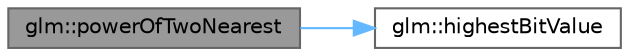 digraph "glm::powerOfTwoNearest"
{
 // LATEX_PDF_SIZE
  bgcolor="transparent";
  edge [fontname=Helvetica,fontsize=10,labelfontname=Helvetica,labelfontsize=10];
  node [fontname=Helvetica,fontsize=10,shape=box,height=0.2,width=0.4];
  rankdir="LR";
  Node1 [id="Node000001",label="glm::powerOfTwoNearest",height=0.2,width=0.4,color="gray40", fillcolor="grey60", style="filled", fontcolor="black",tooltip=" "];
  Node1 -> Node2 [id="edge3_Node000001_Node000002",color="steelblue1",style="solid",tooltip=" "];
  Node2 [id="Node000002",label="glm::highestBitValue",height=0.2,width=0.4,color="grey40", fillcolor="white", style="filled",URL="$group__gtx__bit.html#ga0dcc8fe7c3d3ad60dea409281efa3d05",tooltip=" "];
}
